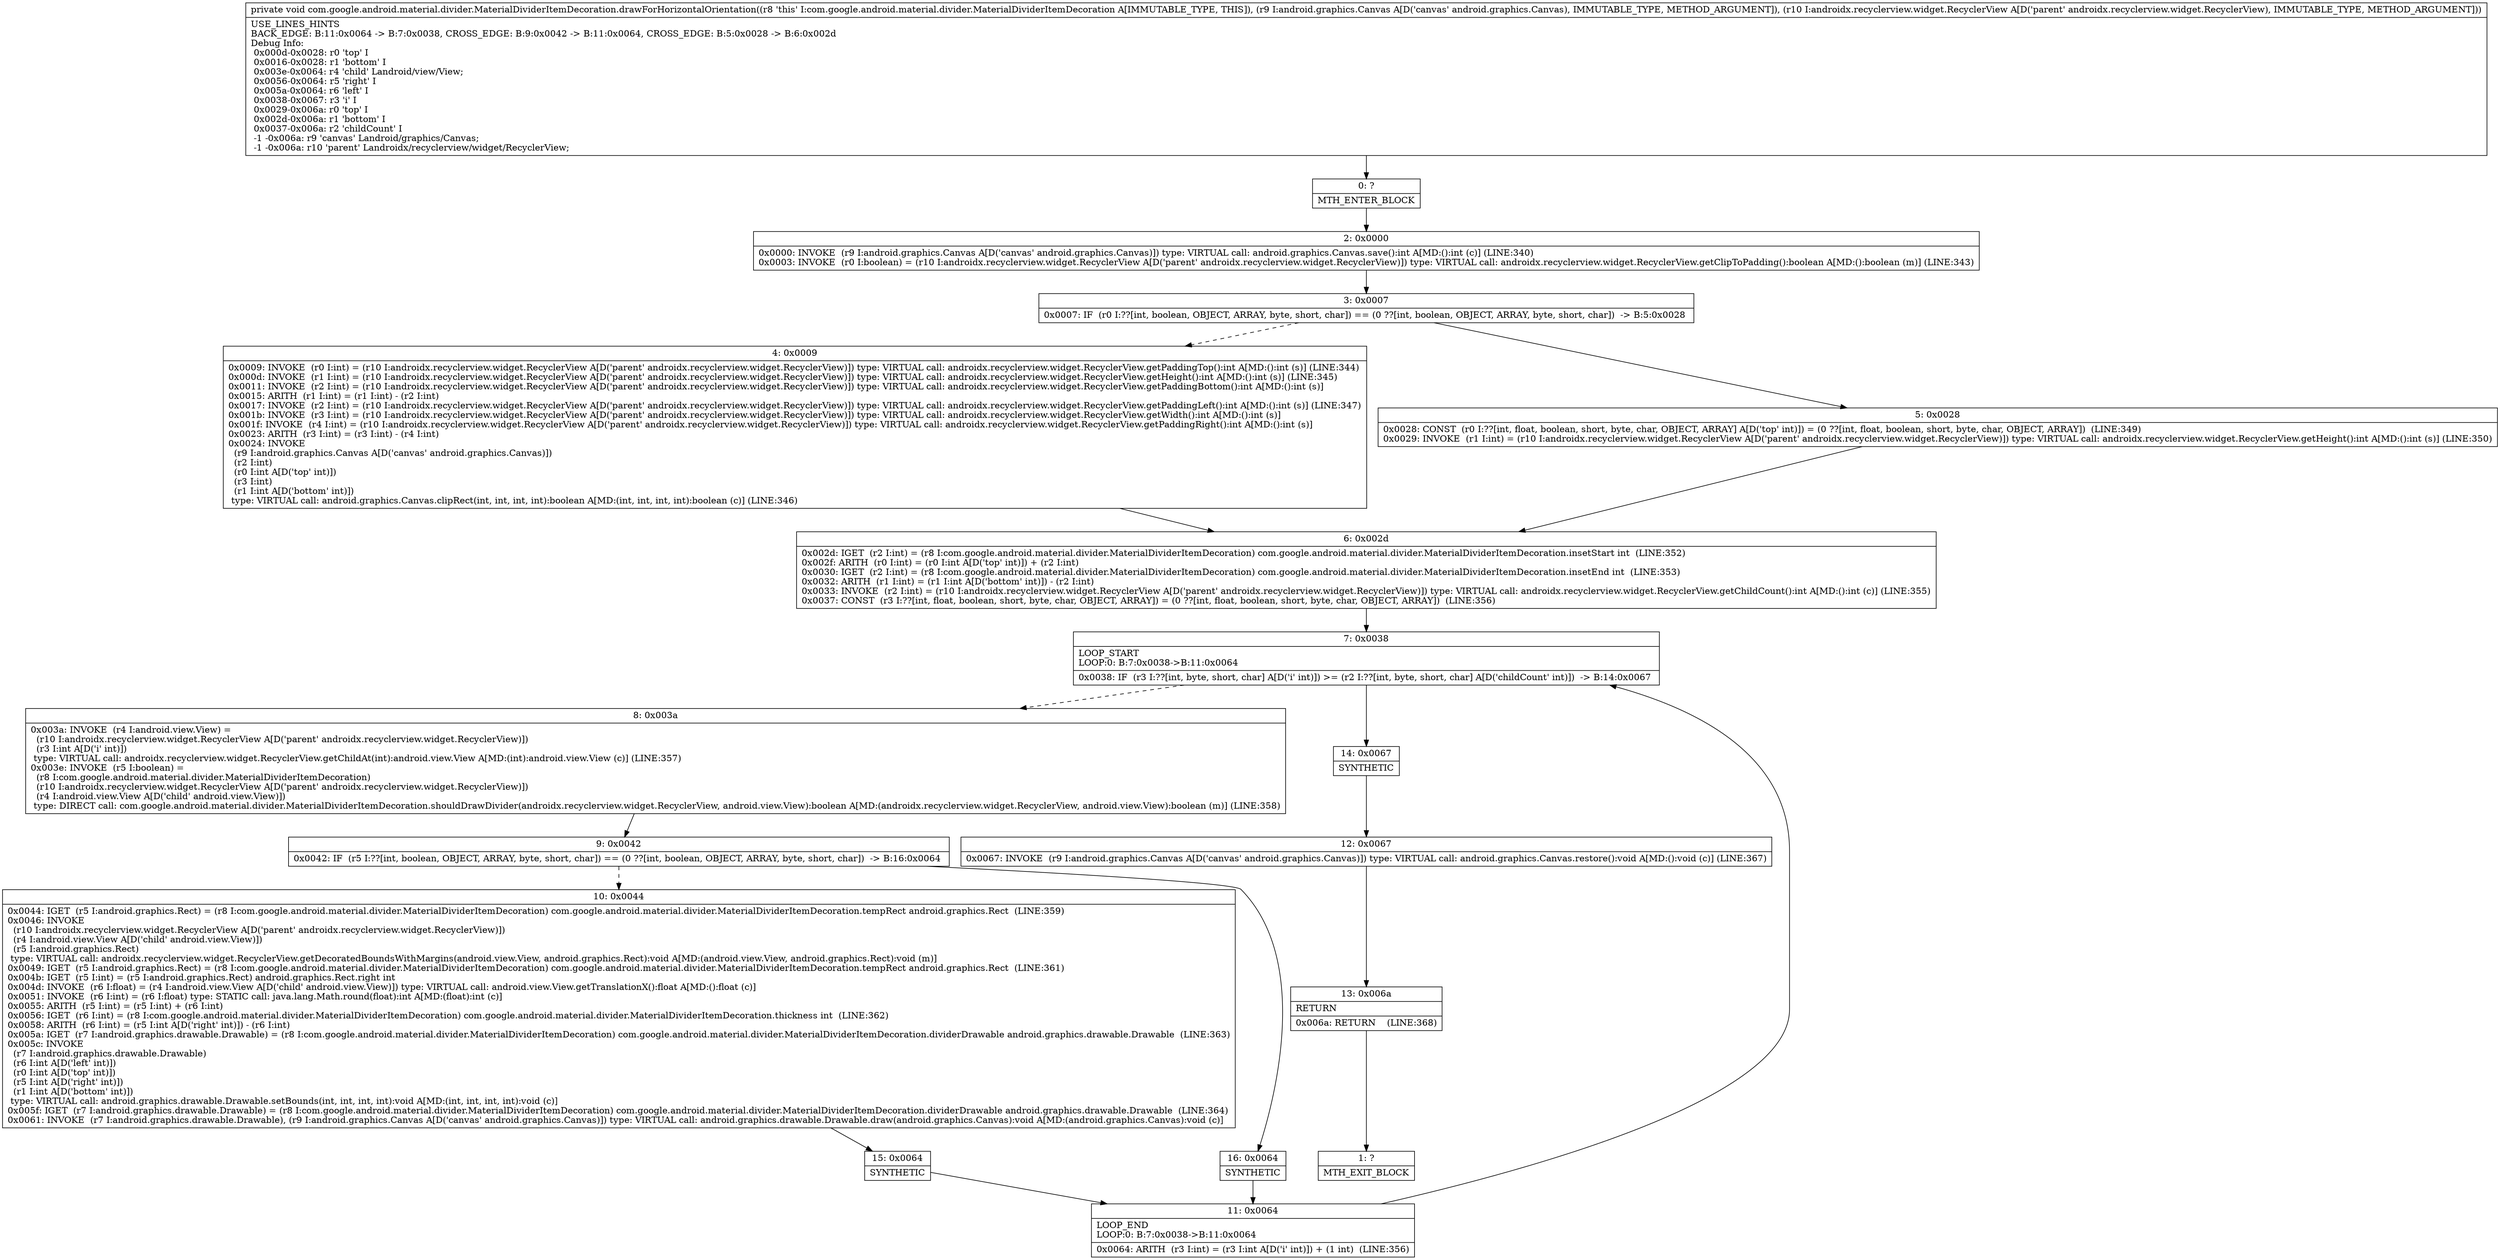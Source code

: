 digraph "CFG forcom.google.android.material.divider.MaterialDividerItemDecoration.drawForHorizontalOrientation(Landroid\/graphics\/Canvas;Landroidx\/recyclerview\/widget\/RecyclerView;)V" {
Node_0 [shape=record,label="{0\:\ ?|MTH_ENTER_BLOCK\l}"];
Node_2 [shape=record,label="{2\:\ 0x0000|0x0000: INVOKE  (r9 I:android.graphics.Canvas A[D('canvas' android.graphics.Canvas)]) type: VIRTUAL call: android.graphics.Canvas.save():int A[MD:():int (c)] (LINE:340)\l0x0003: INVOKE  (r0 I:boolean) = (r10 I:androidx.recyclerview.widget.RecyclerView A[D('parent' androidx.recyclerview.widget.RecyclerView)]) type: VIRTUAL call: androidx.recyclerview.widget.RecyclerView.getClipToPadding():boolean A[MD:():boolean (m)] (LINE:343)\l}"];
Node_3 [shape=record,label="{3\:\ 0x0007|0x0007: IF  (r0 I:??[int, boolean, OBJECT, ARRAY, byte, short, char]) == (0 ??[int, boolean, OBJECT, ARRAY, byte, short, char])  \-\> B:5:0x0028 \l}"];
Node_4 [shape=record,label="{4\:\ 0x0009|0x0009: INVOKE  (r0 I:int) = (r10 I:androidx.recyclerview.widget.RecyclerView A[D('parent' androidx.recyclerview.widget.RecyclerView)]) type: VIRTUAL call: androidx.recyclerview.widget.RecyclerView.getPaddingTop():int A[MD:():int (s)] (LINE:344)\l0x000d: INVOKE  (r1 I:int) = (r10 I:androidx.recyclerview.widget.RecyclerView A[D('parent' androidx.recyclerview.widget.RecyclerView)]) type: VIRTUAL call: androidx.recyclerview.widget.RecyclerView.getHeight():int A[MD:():int (s)] (LINE:345)\l0x0011: INVOKE  (r2 I:int) = (r10 I:androidx.recyclerview.widget.RecyclerView A[D('parent' androidx.recyclerview.widget.RecyclerView)]) type: VIRTUAL call: androidx.recyclerview.widget.RecyclerView.getPaddingBottom():int A[MD:():int (s)]\l0x0015: ARITH  (r1 I:int) = (r1 I:int) \- (r2 I:int) \l0x0017: INVOKE  (r2 I:int) = (r10 I:androidx.recyclerview.widget.RecyclerView A[D('parent' androidx.recyclerview.widget.RecyclerView)]) type: VIRTUAL call: androidx.recyclerview.widget.RecyclerView.getPaddingLeft():int A[MD:():int (s)] (LINE:347)\l0x001b: INVOKE  (r3 I:int) = (r10 I:androidx.recyclerview.widget.RecyclerView A[D('parent' androidx.recyclerview.widget.RecyclerView)]) type: VIRTUAL call: androidx.recyclerview.widget.RecyclerView.getWidth():int A[MD:():int (s)]\l0x001f: INVOKE  (r4 I:int) = (r10 I:androidx.recyclerview.widget.RecyclerView A[D('parent' androidx.recyclerview.widget.RecyclerView)]) type: VIRTUAL call: androidx.recyclerview.widget.RecyclerView.getPaddingRight():int A[MD:():int (s)]\l0x0023: ARITH  (r3 I:int) = (r3 I:int) \- (r4 I:int) \l0x0024: INVOKE  \l  (r9 I:android.graphics.Canvas A[D('canvas' android.graphics.Canvas)])\l  (r2 I:int)\l  (r0 I:int A[D('top' int)])\l  (r3 I:int)\l  (r1 I:int A[D('bottom' int)])\l type: VIRTUAL call: android.graphics.Canvas.clipRect(int, int, int, int):boolean A[MD:(int, int, int, int):boolean (c)] (LINE:346)\l}"];
Node_6 [shape=record,label="{6\:\ 0x002d|0x002d: IGET  (r2 I:int) = (r8 I:com.google.android.material.divider.MaterialDividerItemDecoration) com.google.android.material.divider.MaterialDividerItemDecoration.insetStart int  (LINE:352)\l0x002f: ARITH  (r0 I:int) = (r0 I:int A[D('top' int)]) + (r2 I:int) \l0x0030: IGET  (r2 I:int) = (r8 I:com.google.android.material.divider.MaterialDividerItemDecoration) com.google.android.material.divider.MaterialDividerItemDecoration.insetEnd int  (LINE:353)\l0x0032: ARITH  (r1 I:int) = (r1 I:int A[D('bottom' int)]) \- (r2 I:int) \l0x0033: INVOKE  (r2 I:int) = (r10 I:androidx.recyclerview.widget.RecyclerView A[D('parent' androidx.recyclerview.widget.RecyclerView)]) type: VIRTUAL call: androidx.recyclerview.widget.RecyclerView.getChildCount():int A[MD:():int (c)] (LINE:355)\l0x0037: CONST  (r3 I:??[int, float, boolean, short, byte, char, OBJECT, ARRAY]) = (0 ??[int, float, boolean, short, byte, char, OBJECT, ARRAY])  (LINE:356)\l}"];
Node_7 [shape=record,label="{7\:\ 0x0038|LOOP_START\lLOOP:0: B:7:0x0038\-\>B:11:0x0064\l|0x0038: IF  (r3 I:??[int, byte, short, char] A[D('i' int)]) \>= (r2 I:??[int, byte, short, char] A[D('childCount' int)])  \-\> B:14:0x0067 \l}"];
Node_8 [shape=record,label="{8\:\ 0x003a|0x003a: INVOKE  (r4 I:android.view.View) = \l  (r10 I:androidx.recyclerview.widget.RecyclerView A[D('parent' androidx.recyclerview.widget.RecyclerView)])\l  (r3 I:int A[D('i' int)])\l type: VIRTUAL call: androidx.recyclerview.widget.RecyclerView.getChildAt(int):android.view.View A[MD:(int):android.view.View (c)] (LINE:357)\l0x003e: INVOKE  (r5 I:boolean) = \l  (r8 I:com.google.android.material.divider.MaterialDividerItemDecoration)\l  (r10 I:androidx.recyclerview.widget.RecyclerView A[D('parent' androidx.recyclerview.widget.RecyclerView)])\l  (r4 I:android.view.View A[D('child' android.view.View)])\l type: DIRECT call: com.google.android.material.divider.MaterialDividerItemDecoration.shouldDrawDivider(androidx.recyclerview.widget.RecyclerView, android.view.View):boolean A[MD:(androidx.recyclerview.widget.RecyclerView, android.view.View):boolean (m)] (LINE:358)\l}"];
Node_9 [shape=record,label="{9\:\ 0x0042|0x0042: IF  (r5 I:??[int, boolean, OBJECT, ARRAY, byte, short, char]) == (0 ??[int, boolean, OBJECT, ARRAY, byte, short, char])  \-\> B:16:0x0064 \l}"];
Node_10 [shape=record,label="{10\:\ 0x0044|0x0044: IGET  (r5 I:android.graphics.Rect) = (r8 I:com.google.android.material.divider.MaterialDividerItemDecoration) com.google.android.material.divider.MaterialDividerItemDecoration.tempRect android.graphics.Rect  (LINE:359)\l0x0046: INVOKE  \l  (r10 I:androidx.recyclerview.widget.RecyclerView A[D('parent' androidx.recyclerview.widget.RecyclerView)])\l  (r4 I:android.view.View A[D('child' android.view.View)])\l  (r5 I:android.graphics.Rect)\l type: VIRTUAL call: androidx.recyclerview.widget.RecyclerView.getDecoratedBoundsWithMargins(android.view.View, android.graphics.Rect):void A[MD:(android.view.View, android.graphics.Rect):void (m)]\l0x0049: IGET  (r5 I:android.graphics.Rect) = (r8 I:com.google.android.material.divider.MaterialDividerItemDecoration) com.google.android.material.divider.MaterialDividerItemDecoration.tempRect android.graphics.Rect  (LINE:361)\l0x004b: IGET  (r5 I:int) = (r5 I:android.graphics.Rect) android.graphics.Rect.right int \l0x004d: INVOKE  (r6 I:float) = (r4 I:android.view.View A[D('child' android.view.View)]) type: VIRTUAL call: android.view.View.getTranslationX():float A[MD:():float (c)]\l0x0051: INVOKE  (r6 I:int) = (r6 I:float) type: STATIC call: java.lang.Math.round(float):int A[MD:(float):int (c)]\l0x0055: ARITH  (r5 I:int) = (r5 I:int) + (r6 I:int) \l0x0056: IGET  (r6 I:int) = (r8 I:com.google.android.material.divider.MaterialDividerItemDecoration) com.google.android.material.divider.MaterialDividerItemDecoration.thickness int  (LINE:362)\l0x0058: ARITH  (r6 I:int) = (r5 I:int A[D('right' int)]) \- (r6 I:int) \l0x005a: IGET  (r7 I:android.graphics.drawable.Drawable) = (r8 I:com.google.android.material.divider.MaterialDividerItemDecoration) com.google.android.material.divider.MaterialDividerItemDecoration.dividerDrawable android.graphics.drawable.Drawable  (LINE:363)\l0x005c: INVOKE  \l  (r7 I:android.graphics.drawable.Drawable)\l  (r6 I:int A[D('left' int)])\l  (r0 I:int A[D('top' int)])\l  (r5 I:int A[D('right' int)])\l  (r1 I:int A[D('bottom' int)])\l type: VIRTUAL call: android.graphics.drawable.Drawable.setBounds(int, int, int, int):void A[MD:(int, int, int, int):void (c)]\l0x005f: IGET  (r7 I:android.graphics.drawable.Drawable) = (r8 I:com.google.android.material.divider.MaterialDividerItemDecoration) com.google.android.material.divider.MaterialDividerItemDecoration.dividerDrawable android.graphics.drawable.Drawable  (LINE:364)\l0x0061: INVOKE  (r7 I:android.graphics.drawable.Drawable), (r9 I:android.graphics.Canvas A[D('canvas' android.graphics.Canvas)]) type: VIRTUAL call: android.graphics.drawable.Drawable.draw(android.graphics.Canvas):void A[MD:(android.graphics.Canvas):void (c)]\l}"];
Node_15 [shape=record,label="{15\:\ 0x0064|SYNTHETIC\l}"];
Node_11 [shape=record,label="{11\:\ 0x0064|LOOP_END\lLOOP:0: B:7:0x0038\-\>B:11:0x0064\l|0x0064: ARITH  (r3 I:int) = (r3 I:int A[D('i' int)]) + (1 int)  (LINE:356)\l}"];
Node_16 [shape=record,label="{16\:\ 0x0064|SYNTHETIC\l}"];
Node_14 [shape=record,label="{14\:\ 0x0067|SYNTHETIC\l}"];
Node_12 [shape=record,label="{12\:\ 0x0067|0x0067: INVOKE  (r9 I:android.graphics.Canvas A[D('canvas' android.graphics.Canvas)]) type: VIRTUAL call: android.graphics.Canvas.restore():void A[MD:():void (c)] (LINE:367)\l}"];
Node_13 [shape=record,label="{13\:\ 0x006a|RETURN\l|0x006a: RETURN    (LINE:368)\l}"];
Node_1 [shape=record,label="{1\:\ ?|MTH_EXIT_BLOCK\l}"];
Node_5 [shape=record,label="{5\:\ 0x0028|0x0028: CONST  (r0 I:??[int, float, boolean, short, byte, char, OBJECT, ARRAY] A[D('top' int)]) = (0 ??[int, float, boolean, short, byte, char, OBJECT, ARRAY])  (LINE:349)\l0x0029: INVOKE  (r1 I:int) = (r10 I:androidx.recyclerview.widget.RecyclerView A[D('parent' androidx.recyclerview.widget.RecyclerView)]) type: VIRTUAL call: androidx.recyclerview.widget.RecyclerView.getHeight():int A[MD:():int (s)] (LINE:350)\l}"];
MethodNode[shape=record,label="{private void com.google.android.material.divider.MaterialDividerItemDecoration.drawForHorizontalOrientation((r8 'this' I:com.google.android.material.divider.MaterialDividerItemDecoration A[IMMUTABLE_TYPE, THIS]), (r9 I:android.graphics.Canvas A[D('canvas' android.graphics.Canvas), IMMUTABLE_TYPE, METHOD_ARGUMENT]), (r10 I:androidx.recyclerview.widget.RecyclerView A[D('parent' androidx.recyclerview.widget.RecyclerView), IMMUTABLE_TYPE, METHOD_ARGUMENT]))  | USE_LINES_HINTS\lBACK_EDGE: B:11:0x0064 \-\> B:7:0x0038, CROSS_EDGE: B:9:0x0042 \-\> B:11:0x0064, CROSS_EDGE: B:5:0x0028 \-\> B:6:0x002d\lDebug Info:\l  0x000d\-0x0028: r0 'top' I\l  0x0016\-0x0028: r1 'bottom' I\l  0x003e\-0x0064: r4 'child' Landroid\/view\/View;\l  0x0056\-0x0064: r5 'right' I\l  0x005a\-0x0064: r6 'left' I\l  0x0038\-0x0067: r3 'i' I\l  0x0029\-0x006a: r0 'top' I\l  0x002d\-0x006a: r1 'bottom' I\l  0x0037\-0x006a: r2 'childCount' I\l  \-1 \-0x006a: r9 'canvas' Landroid\/graphics\/Canvas;\l  \-1 \-0x006a: r10 'parent' Landroidx\/recyclerview\/widget\/RecyclerView;\l}"];
MethodNode -> Node_0;Node_0 -> Node_2;
Node_2 -> Node_3;
Node_3 -> Node_4[style=dashed];
Node_3 -> Node_5;
Node_4 -> Node_6;
Node_6 -> Node_7;
Node_7 -> Node_8[style=dashed];
Node_7 -> Node_14;
Node_8 -> Node_9;
Node_9 -> Node_10[style=dashed];
Node_9 -> Node_16;
Node_10 -> Node_15;
Node_15 -> Node_11;
Node_11 -> Node_7;
Node_16 -> Node_11;
Node_14 -> Node_12;
Node_12 -> Node_13;
Node_13 -> Node_1;
Node_5 -> Node_6;
}

